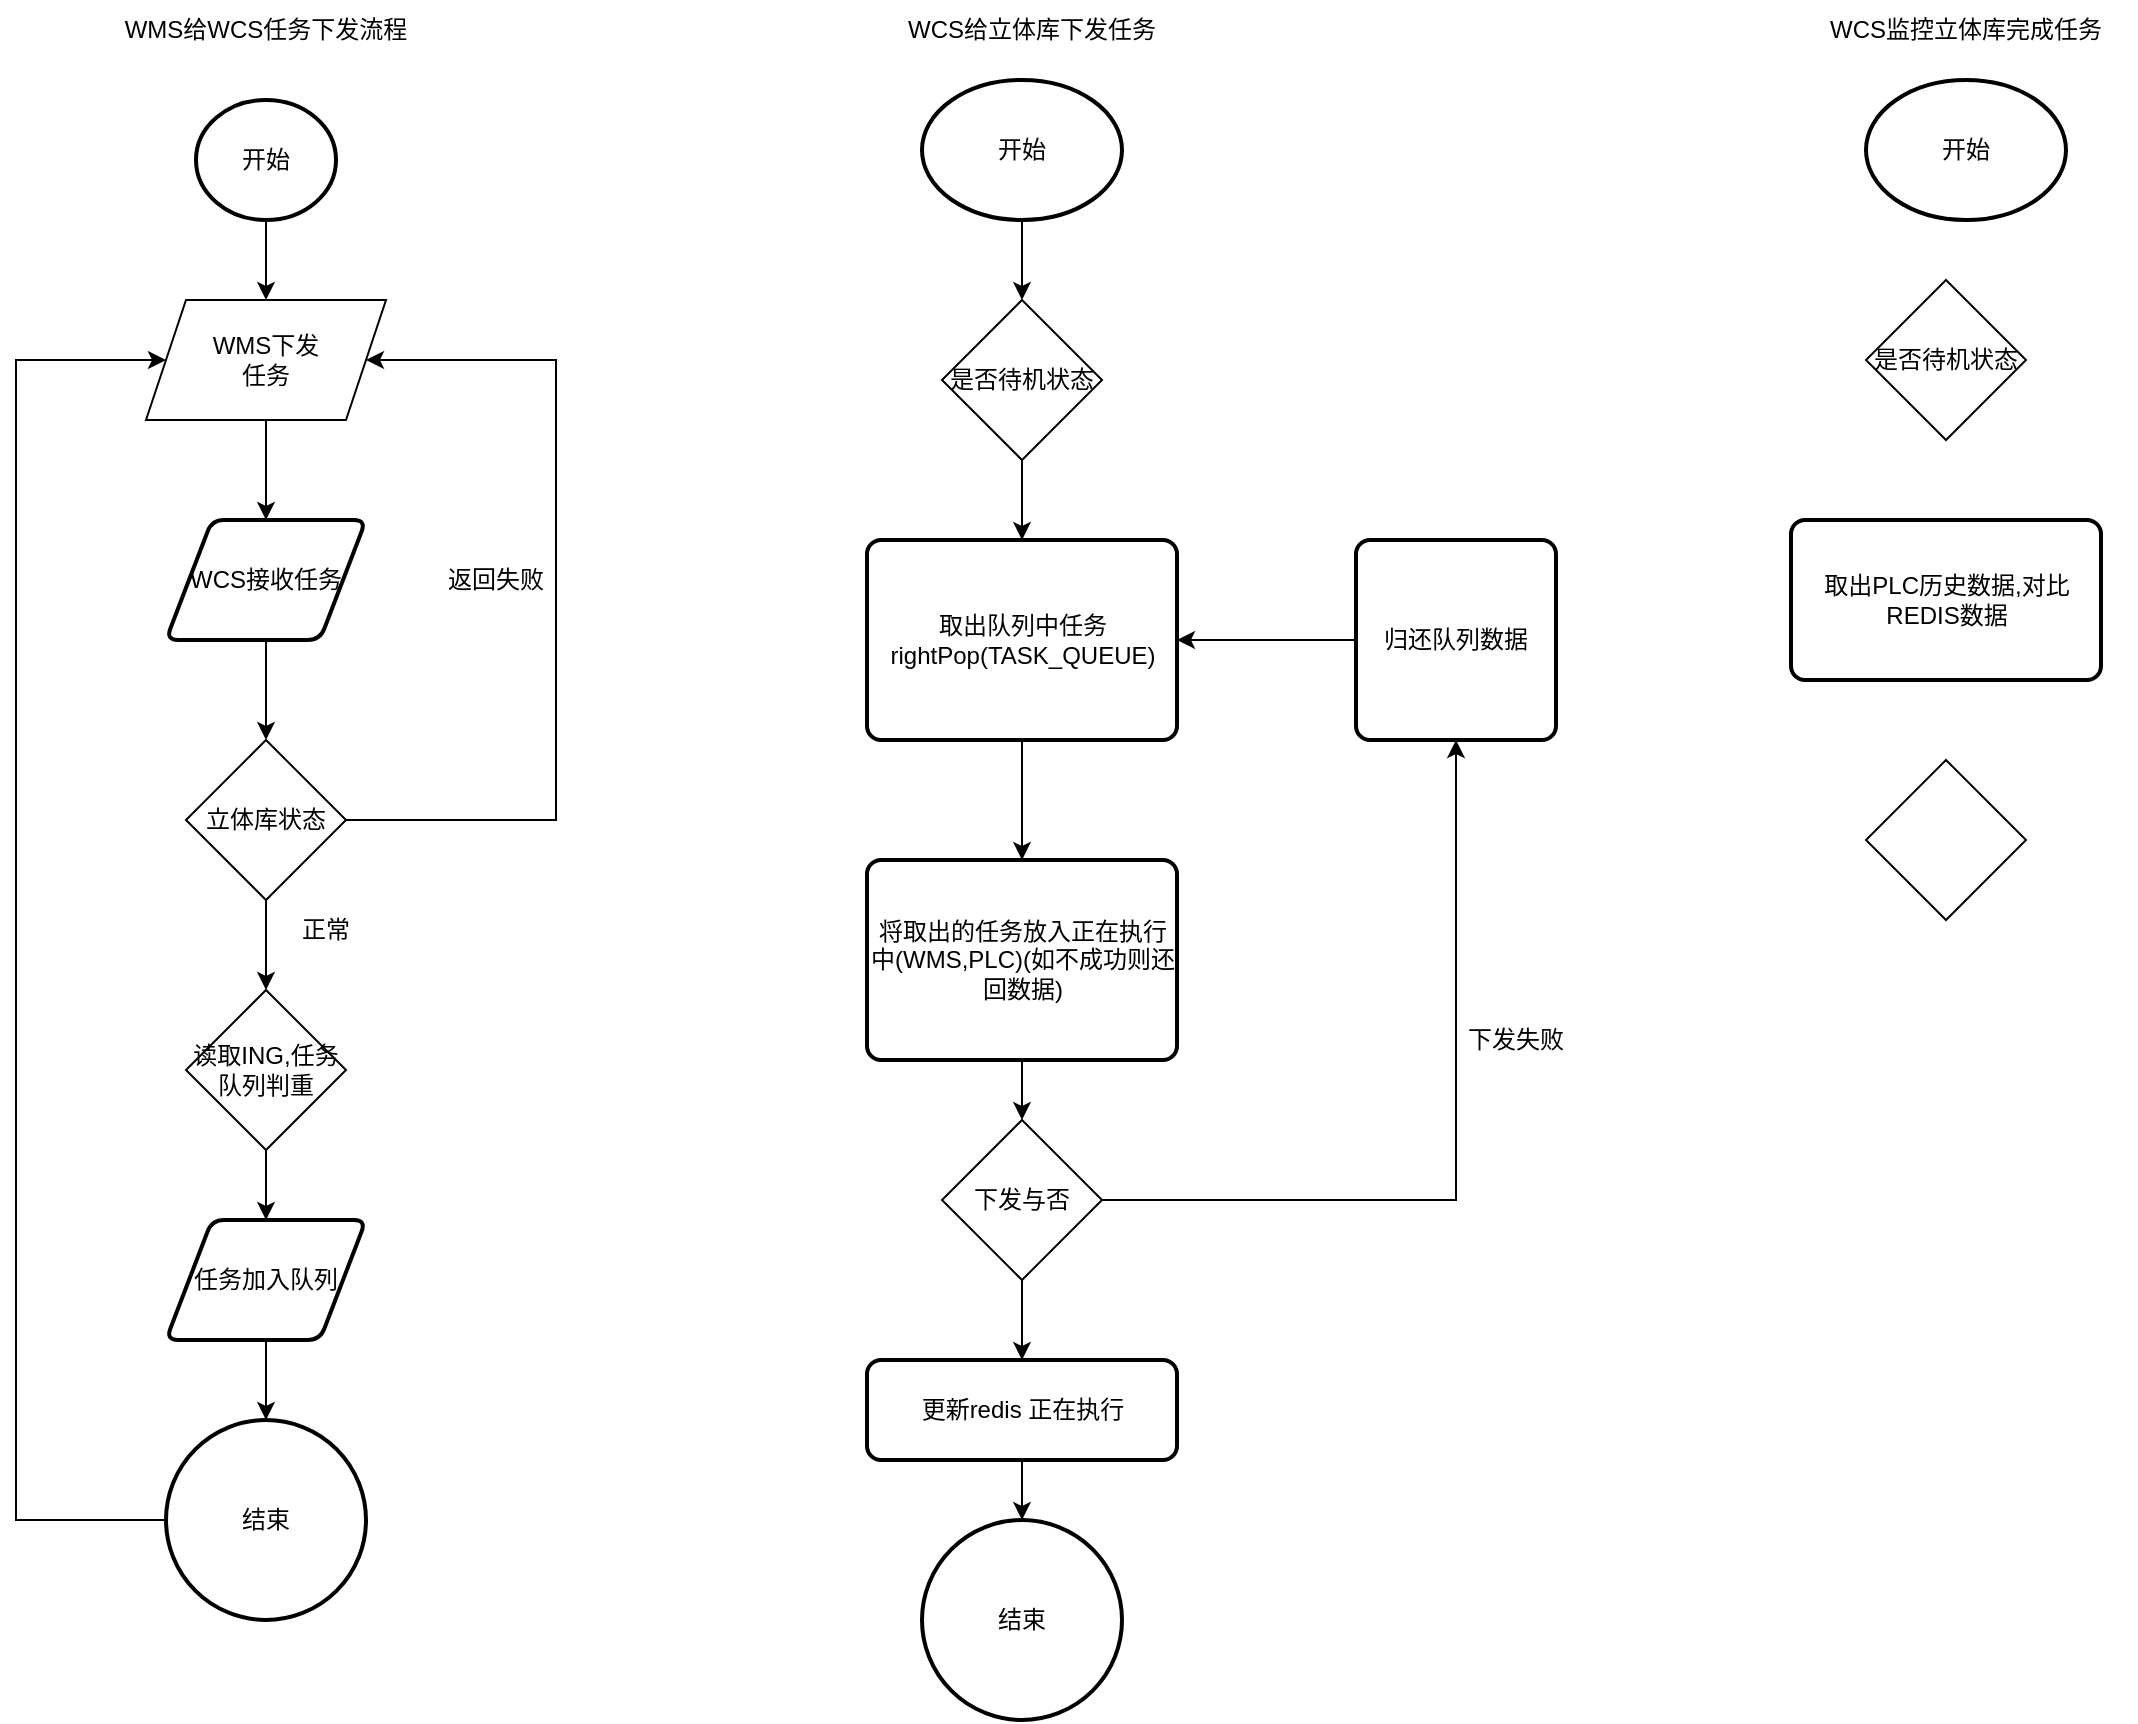 <mxfile version="25.0.3">
  <diagram id="C5RBs43oDa-KdzZeNtuy" name="Page-1">
    <mxGraphModel dx="1434" dy="760" grid="1" gridSize="10" guides="1" tooltips="1" connect="1" arrows="1" fold="1" page="1" pageScale="1" pageWidth="2339" pageHeight="3300" math="0" shadow="0">
      <root>
        <mxCell id="WIyWlLk6GJQsqaUBKTNV-0" />
        <mxCell id="WIyWlLk6GJQsqaUBKTNV-1" parent="WIyWlLk6GJQsqaUBKTNV-0" />
        <mxCell id="f9Ie7XSDKk7mg4L2ML1A-11" value="" style="edgeStyle=orthogonalEdgeStyle;rounded=0;orthogonalLoop=1;jettySize=auto;html=1;" edge="1" parent="WIyWlLk6GJQsqaUBKTNV-1" source="f9Ie7XSDKk7mg4L2ML1A-0" target="f9Ie7XSDKk7mg4L2ML1A-10">
          <mxGeometry relative="1" as="geometry" />
        </mxCell>
        <mxCell id="f9Ie7XSDKk7mg4L2ML1A-0" value="开始" style="strokeWidth=2;html=1;shape=mxgraph.flowchart.start_2;whiteSpace=wrap;" vertex="1" parent="WIyWlLk6GJQsqaUBKTNV-1">
          <mxGeometry x="130" y="100" width="70" height="60" as="geometry" />
        </mxCell>
        <mxCell id="f9Ie7XSDKk7mg4L2ML1A-1" value="WMS给WCS任务下发流程" style="text;html=1;align=center;verticalAlign=middle;whiteSpace=wrap;rounded=0;" vertex="1" parent="WIyWlLk6GJQsqaUBKTNV-1">
          <mxGeometry x="85" y="50" width="160" height="30" as="geometry" />
        </mxCell>
        <mxCell id="f9Ie7XSDKk7mg4L2ML1A-5" value="" style="edgeStyle=orthogonalEdgeStyle;rounded=0;orthogonalLoop=1;jettySize=auto;html=1;" edge="1" parent="WIyWlLk6GJQsqaUBKTNV-1" source="f9Ie7XSDKk7mg4L2ML1A-2" target="f9Ie7XSDKk7mg4L2ML1A-3">
          <mxGeometry relative="1" as="geometry" />
        </mxCell>
        <mxCell id="f9Ie7XSDKk7mg4L2ML1A-2" value="WCS接收任务" style="shape=parallelogram;html=1;strokeWidth=2;perimeter=parallelogramPerimeter;whiteSpace=wrap;rounded=1;arcSize=12;size=0.23;" vertex="1" parent="WIyWlLk6GJQsqaUBKTNV-1">
          <mxGeometry x="115" y="310" width="100" height="60" as="geometry" />
        </mxCell>
        <mxCell id="f9Ie7XSDKk7mg4L2ML1A-8" value="" style="edgeStyle=orthogonalEdgeStyle;rounded=0;orthogonalLoop=1;jettySize=auto;html=1;" edge="1" parent="WIyWlLk6GJQsqaUBKTNV-1" source="f9Ie7XSDKk7mg4L2ML1A-3" target="f9Ie7XSDKk7mg4L2ML1A-7">
          <mxGeometry relative="1" as="geometry" />
        </mxCell>
        <mxCell id="f9Ie7XSDKk7mg4L2ML1A-3" value="立体库状态" style="rhombus;whiteSpace=wrap;html=1;" vertex="1" parent="WIyWlLk6GJQsqaUBKTNV-1">
          <mxGeometry x="125" y="420" width="80" height="80" as="geometry" />
        </mxCell>
        <mxCell id="f9Ie7XSDKk7mg4L2ML1A-17" value="" style="edgeStyle=orthogonalEdgeStyle;rounded=0;orthogonalLoop=1;jettySize=auto;html=1;" edge="1" parent="WIyWlLk6GJQsqaUBKTNV-1" source="f9Ie7XSDKk7mg4L2ML1A-7" target="f9Ie7XSDKk7mg4L2ML1A-16">
          <mxGeometry relative="1" as="geometry" />
        </mxCell>
        <mxCell id="f9Ie7XSDKk7mg4L2ML1A-7" value="读取ING,任务队列判重" style="rhombus;whiteSpace=wrap;html=1;" vertex="1" parent="WIyWlLk6GJQsqaUBKTNV-1">
          <mxGeometry x="125" y="545" width="80" height="80" as="geometry" />
        </mxCell>
        <mxCell id="f9Ie7XSDKk7mg4L2ML1A-12" value="" style="edgeStyle=orthogonalEdgeStyle;rounded=0;orthogonalLoop=1;jettySize=auto;html=1;" edge="1" parent="WIyWlLk6GJQsqaUBKTNV-1" source="f9Ie7XSDKk7mg4L2ML1A-10" target="f9Ie7XSDKk7mg4L2ML1A-2">
          <mxGeometry relative="1" as="geometry" />
        </mxCell>
        <mxCell id="f9Ie7XSDKk7mg4L2ML1A-10" value="WMS下发&lt;div&gt;任务&lt;/div&gt;" style="shape=parallelogram;perimeter=parallelogramPerimeter;whiteSpace=wrap;html=1;fixedSize=1;" vertex="1" parent="WIyWlLk6GJQsqaUBKTNV-1">
          <mxGeometry x="105" y="200" width="120" height="60" as="geometry" />
        </mxCell>
        <mxCell id="f9Ie7XSDKk7mg4L2ML1A-13" value="" style="endArrow=classic;html=1;rounded=0;exitX=1;exitY=0.5;exitDx=0;exitDy=0;entryX=1;entryY=0.5;entryDx=0;entryDy=0;" edge="1" parent="WIyWlLk6GJQsqaUBKTNV-1" source="f9Ie7XSDKk7mg4L2ML1A-3" target="f9Ie7XSDKk7mg4L2ML1A-10">
          <mxGeometry width="50" height="50" relative="1" as="geometry">
            <mxPoint x="390" y="420" as="sourcePoint" />
            <mxPoint x="310" y="240" as="targetPoint" />
            <Array as="points">
              <mxPoint x="310" y="460" />
              <mxPoint x="310" y="230" />
            </Array>
          </mxGeometry>
        </mxCell>
        <mxCell id="f9Ie7XSDKk7mg4L2ML1A-14" value="返回失败" style="text;html=1;align=center;verticalAlign=middle;whiteSpace=wrap;rounded=0;" vertex="1" parent="WIyWlLk6GJQsqaUBKTNV-1">
          <mxGeometry x="250" y="325" width="60" height="30" as="geometry" />
        </mxCell>
        <mxCell id="f9Ie7XSDKk7mg4L2ML1A-15" value="正常" style="text;html=1;align=center;verticalAlign=middle;whiteSpace=wrap;rounded=0;" vertex="1" parent="WIyWlLk6GJQsqaUBKTNV-1">
          <mxGeometry x="165" y="500" width="60" height="30" as="geometry" />
        </mxCell>
        <mxCell id="f9Ie7XSDKk7mg4L2ML1A-19" value="" style="edgeStyle=orthogonalEdgeStyle;rounded=0;orthogonalLoop=1;jettySize=auto;html=1;" edge="1" parent="WIyWlLk6GJQsqaUBKTNV-1" source="f9Ie7XSDKk7mg4L2ML1A-16" target="f9Ie7XSDKk7mg4L2ML1A-18">
          <mxGeometry relative="1" as="geometry" />
        </mxCell>
        <mxCell id="f9Ie7XSDKk7mg4L2ML1A-16" value="任务加入队列" style="shape=parallelogram;html=1;strokeWidth=2;perimeter=parallelogramPerimeter;whiteSpace=wrap;rounded=1;arcSize=12;size=0.23;" vertex="1" parent="WIyWlLk6GJQsqaUBKTNV-1">
          <mxGeometry x="115" y="660" width="100" height="60" as="geometry" />
        </mxCell>
        <mxCell id="f9Ie7XSDKk7mg4L2ML1A-21" value="" style="edgeStyle=orthogonalEdgeStyle;rounded=0;orthogonalLoop=1;jettySize=auto;html=1;entryX=0;entryY=0.5;entryDx=0;entryDy=0;" edge="1" parent="WIyWlLk6GJQsqaUBKTNV-1" source="f9Ie7XSDKk7mg4L2ML1A-18" target="f9Ie7XSDKk7mg4L2ML1A-10">
          <mxGeometry relative="1" as="geometry">
            <mxPoint x="80" y="230" as="targetPoint" />
            <Array as="points">
              <mxPoint x="40" y="810" />
              <mxPoint x="40" y="230" />
            </Array>
          </mxGeometry>
        </mxCell>
        <mxCell id="f9Ie7XSDKk7mg4L2ML1A-18" value="结束" style="strokeWidth=2;html=1;shape=mxgraph.flowchart.start_2;whiteSpace=wrap;" vertex="1" parent="WIyWlLk6GJQsqaUBKTNV-1">
          <mxGeometry x="115" y="760" width="100" height="100" as="geometry" />
        </mxCell>
        <mxCell id="f9Ie7XSDKk7mg4L2ML1A-22" value="WCS给立体库下发任务" style="text;html=1;align=center;verticalAlign=middle;whiteSpace=wrap;rounded=0;" vertex="1" parent="WIyWlLk6GJQsqaUBKTNV-1">
          <mxGeometry x="463" y="50" width="170" height="30" as="geometry" />
        </mxCell>
        <mxCell id="f9Ie7XSDKk7mg4L2ML1A-28" value="" style="edgeStyle=orthogonalEdgeStyle;rounded=0;orthogonalLoop=1;jettySize=auto;html=1;" edge="1" parent="WIyWlLk6GJQsqaUBKTNV-1" source="f9Ie7XSDKk7mg4L2ML1A-23" target="f9Ie7XSDKk7mg4L2ML1A-24">
          <mxGeometry relative="1" as="geometry" />
        </mxCell>
        <mxCell id="f9Ie7XSDKk7mg4L2ML1A-23" value="开始" style="strokeWidth=2;html=1;shape=mxgraph.flowchart.start_2;whiteSpace=wrap;" vertex="1" parent="WIyWlLk6GJQsqaUBKTNV-1">
          <mxGeometry x="493" y="90" width="100" height="70" as="geometry" />
        </mxCell>
        <mxCell id="f9Ie7XSDKk7mg4L2ML1A-29" value="" style="edgeStyle=orthogonalEdgeStyle;rounded=0;orthogonalLoop=1;jettySize=auto;html=1;" edge="1" parent="WIyWlLk6GJQsqaUBKTNV-1" source="f9Ie7XSDKk7mg4L2ML1A-24" target="f9Ie7XSDKk7mg4L2ML1A-25">
          <mxGeometry relative="1" as="geometry" />
        </mxCell>
        <mxCell id="f9Ie7XSDKk7mg4L2ML1A-24" value="是否待机状态" style="rhombus;whiteSpace=wrap;html=1;" vertex="1" parent="WIyWlLk6GJQsqaUBKTNV-1">
          <mxGeometry x="503" y="200" width="80" height="80" as="geometry" />
        </mxCell>
        <mxCell id="f9Ie7XSDKk7mg4L2ML1A-27" value="" style="edgeStyle=orthogonalEdgeStyle;rounded=0;orthogonalLoop=1;jettySize=auto;html=1;" edge="1" parent="WIyWlLk6GJQsqaUBKTNV-1" source="f9Ie7XSDKk7mg4L2ML1A-25" target="f9Ie7XSDKk7mg4L2ML1A-26">
          <mxGeometry relative="1" as="geometry" />
        </mxCell>
        <mxCell id="f9Ie7XSDKk7mg4L2ML1A-25" value="取出队列中任务rightPop(TASK_QUEUE)" style="rounded=1;whiteSpace=wrap;html=1;absoluteArcSize=1;arcSize=14;strokeWidth=2;" vertex="1" parent="WIyWlLk6GJQsqaUBKTNV-1">
          <mxGeometry x="465.5" y="320" width="155" height="100" as="geometry" />
        </mxCell>
        <mxCell id="f9Ie7XSDKk7mg4L2ML1A-36" value="" style="edgeStyle=orthogonalEdgeStyle;rounded=0;orthogonalLoop=1;jettySize=auto;html=1;" edge="1" parent="WIyWlLk6GJQsqaUBKTNV-1" source="f9Ie7XSDKk7mg4L2ML1A-26" target="f9Ie7XSDKk7mg4L2ML1A-32">
          <mxGeometry relative="1" as="geometry" />
        </mxCell>
        <mxCell id="f9Ie7XSDKk7mg4L2ML1A-26" value="将取出的任务放入正在执行中(WMS,PLC)(如不成功则还回数据)" style="rounded=1;whiteSpace=wrap;html=1;absoluteArcSize=1;arcSize=14;strokeWidth=2;" vertex="1" parent="WIyWlLk6GJQsqaUBKTNV-1">
          <mxGeometry x="465.5" y="480" width="155" height="100" as="geometry" />
        </mxCell>
        <mxCell id="f9Ie7XSDKk7mg4L2ML1A-40" value="" style="edgeStyle=orthogonalEdgeStyle;rounded=0;orthogonalLoop=1;jettySize=auto;html=1;" edge="1" parent="WIyWlLk6GJQsqaUBKTNV-1" source="f9Ie7XSDKk7mg4L2ML1A-30" target="f9Ie7XSDKk7mg4L2ML1A-39">
          <mxGeometry relative="1" as="geometry" />
        </mxCell>
        <mxCell id="f9Ie7XSDKk7mg4L2ML1A-30" value="更新redis 正在执行" style="rounded=1;whiteSpace=wrap;html=1;absoluteArcSize=1;arcSize=14;strokeWidth=2;" vertex="1" parent="WIyWlLk6GJQsqaUBKTNV-1">
          <mxGeometry x="465.5" y="730" width="155" height="50" as="geometry" />
        </mxCell>
        <mxCell id="f9Ie7XSDKk7mg4L2ML1A-34" style="edgeStyle=orthogonalEdgeStyle;rounded=0;orthogonalLoop=1;jettySize=auto;html=1;entryX=0.5;entryY=1;entryDx=0;entryDy=0;" edge="1" parent="WIyWlLk6GJQsqaUBKTNV-1" source="f9Ie7XSDKk7mg4L2ML1A-32" target="f9Ie7XSDKk7mg4L2ML1A-33">
          <mxGeometry relative="1" as="geometry" />
        </mxCell>
        <mxCell id="f9Ie7XSDKk7mg4L2ML1A-37" value="" style="edgeStyle=orthogonalEdgeStyle;rounded=0;orthogonalLoop=1;jettySize=auto;html=1;" edge="1" parent="WIyWlLk6GJQsqaUBKTNV-1" source="f9Ie7XSDKk7mg4L2ML1A-32" target="f9Ie7XSDKk7mg4L2ML1A-30">
          <mxGeometry relative="1" as="geometry" />
        </mxCell>
        <mxCell id="f9Ie7XSDKk7mg4L2ML1A-32" value="下发与否" style="rhombus;whiteSpace=wrap;html=1;" vertex="1" parent="WIyWlLk6GJQsqaUBKTNV-1">
          <mxGeometry x="503" y="610" width="80" height="80" as="geometry" />
        </mxCell>
        <mxCell id="f9Ie7XSDKk7mg4L2ML1A-35" value="" style="edgeStyle=orthogonalEdgeStyle;rounded=0;orthogonalLoop=1;jettySize=auto;html=1;" edge="1" parent="WIyWlLk6GJQsqaUBKTNV-1" source="f9Ie7XSDKk7mg4L2ML1A-33" target="f9Ie7XSDKk7mg4L2ML1A-25">
          <mxGeometry relative="1" as="geometry" />
        </mxCell>
        <mxCell id="f9Ie7XSDKk7mg4L2ML1A-33" value="归还队列数据" style="rounded=1;whiteSpace=wrap;html=1;absoluteArcSize=1;arcSize=14;strokeWidth=2;" vertex="1" parent="WIyWlLk6GJQsqaUBKTNV-1">
          <mxGeometry x="710" y="320" width="100" height="100" as="geometry" />
        </mxCell>
        <mxCell id="f9Ie7XSDKk7mg4L2ML1A-38" value="下发失败" style="text;html=1;align=center;verticalAlign=middle;whiteSpace=wrap;rounded=0;" vertex="1" parent="WIyWlLk6GJQsqaUBKTNV-1">
          <mxGeometry x="760" y="555" width="60" height="30" as="geometry" />
        </mxCell>
        <mxCell id="f9Ie7XSDKk7mg4L2ML1A-39" value="结束" style="strokeWidth=2;html=1;shape=mxgraph.flowchart.start_2;whiteSpace=wrap;" vertex="1" parent="WIyWlLk6GJQsqaUBKTNV-1">
          <mxGeometry x="493" y="810" width="100" height="100" as="geometry" />
        </mxCell>
        <mxCell id="f9Ie7XSDKk7mg4L2ML1A-41" value="WCS监控立体库完成任务" style="text;html=1;align=center;verticalAlign=middle;whiteSpace=wrap;rounded=0;" vertex="1" parent="WIyWlLk6GJQsqaUBKTNV-1">
          <mxGeometry x="930" y="50" width="170" height="30" as="geometry" />
        </mxCell>
        <mxCell id="f9Ie7XSDKk7mg4L2ML1A-42" value="开始" style="strokeWidth=2;html=1;shape=mxgraph.flowchart.start_2;whiteSpace=wrap;" vertex="1" parent="WIyWlLk6GJQsqaUBKTNV-1">
          <mxGeometry x="965" y="90" width="100" height="70" as="geometry" />
        </mxCell>
        <mxCell id="f9Ie7XSDKk7mg4L2ML1A-43" value="是否待机状态" style="rhombus;whiteSpace=wrap;html=1;" vertex="1" parent="WIyWlLk6GJQsqaUBKTNV-1">
          <mxGeometry x="965" y="190" width="80" height="80" as="geometry" />
        </mxCell>
        <mxCell id="f9Ie7XSDKk7mg4L2ML1A-44" value="取出PLC历史数据,对比REDIS数据" style="rounded=1;whiteSpace=wrap;html=1;absoluteArcSize=1;arcSize=14;strokeWidth=2;" vertex="1" parent="WIyWlLk6GJQsqaUBKTNV-1">
          <mxGeometry x="927.5" y="310" width="155" height="80" as="geometry" />
        </mxCell>
        <mxCell id="f9Ie7XSDKk7mg4L2ML1A-45" value="" style="rhombus;whiteSpace=wrap;html=1;" vertex="1" parent="WIyWlLk6GJQsqaUBKTNV-1">
          <mxGeometry x="965" y="430" width="80" height="80" as="geometry" />
        </mxCell>
      </root>
    </mxGraphModel>
  </diagram>
</mxfile>
